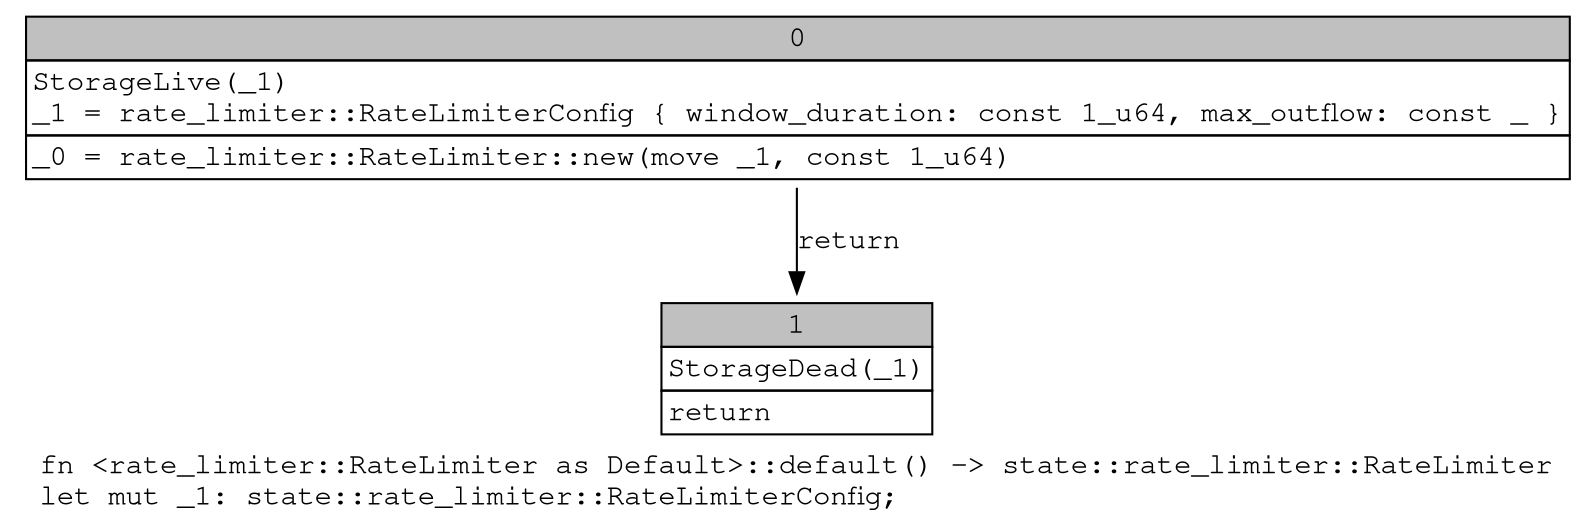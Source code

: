 digraph Mir_0_396 {
    graph [fontname="Courier, monospace"];
    node [fontname="Courier, monospace"];
    edge [fontname="Courier, monospace"];
    label=<fn &lt;rate_limiter::RateLimiter as Default&gt;::default() -&gt; state::rate_limiter::RateLimiter<br align="left"/>let mut _1: state::rate_limiter::RateLimiterConfig;<br align="left"/>>;
    bb0__0_396 [shape="none", label=<<table border="0" cellborder="1" cellspacing="0"><tr><td bgcolor="gray" align="center" colspan="1">0</td></tr><tr><td align="left" balign="left">StorageLive(_1)<br/>_1 = rate_limiter::RateLimiterConfig { window_duration: const 1_u64, max_outflow: const _ }<br/></td></tr><tr><td align="left">_0 = rate_limiter::RateLimiter::new(move _1, const 1_u64)</td></tr></table>>];
    bb1__0_396 [shape="none", label=<<table border="0" cellborder="1" cellspacing="0"><tr><td bgcolor="gray" align="center" colspan="1">1</td></tr><tr><td align="left" balign="left">StorageDead(_1)<br/></td></tr><tr><td align="left">return</td></tr></table>>];
    bb0__0_396 -> bb1__0_396 [label="return"];
}
